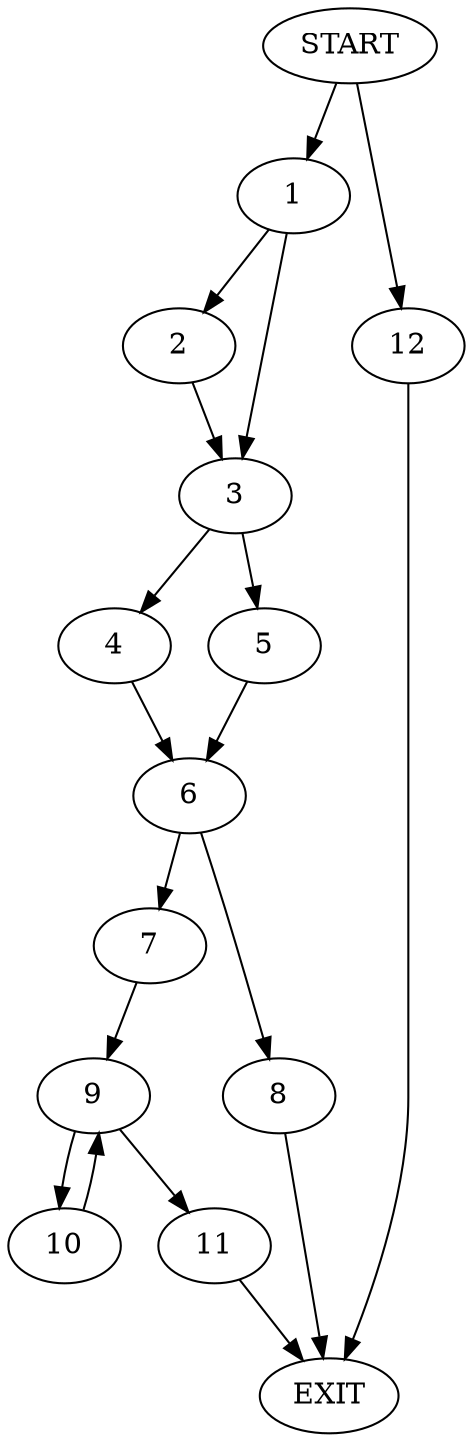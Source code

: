 digraph {
0 [label="START"]
13 [label="EXIT"]
0 -> 1
1 -> 2
1 -> 3
3 -> 4
3 -> 5
2 -> 3
5 -> 6
4 -> 6
6 -> 7
6 -> 8
8 -> 13
7 -> 9
9 -> 10
9 -> 11
10 -> 9
11 -> 13
0 -> 12
12 -> 13
}
